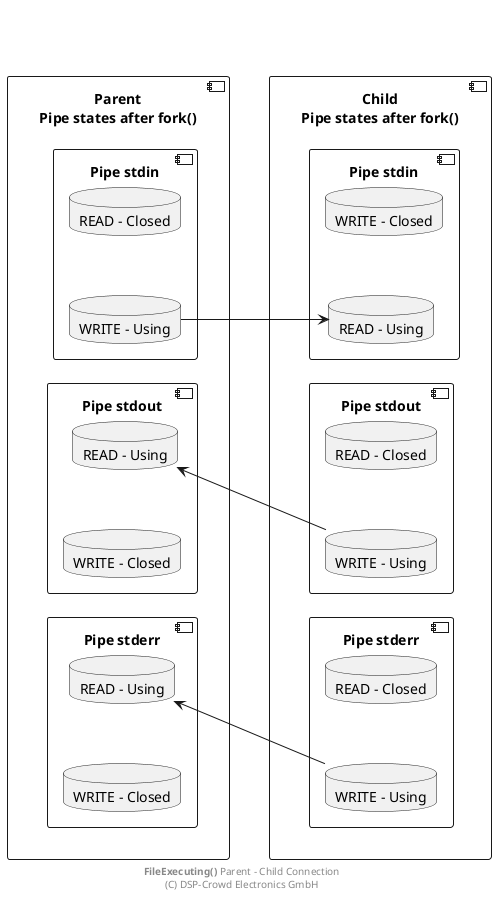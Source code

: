 
@startuml

skinparam backgroundColor #ffffff

component "Parent\nPipe states after fork()" as pa {

  component "Pipe stdin" as pStdIn1 {
    database "READ - Closed" as stdinRdDel
    database "WRITE - Using" as stdinWr
    
    stdinRdDel -[hidden]- stdinWr
  }
  
  component "Pipe stdout" as pStdOut1 {
    database "READ - Using" as stdoutRd
    database "WRITE - Closed" as stdoutWrDel
    
    stdoutRd -[hidden]- stdoutWrDel
  }

  component "Pipe stderr" as pStdErr1 {
    database "READ - Using" as stderrRd
    database "WRITE - Closed" as stderrWrDel
    
    stderrRd -[hidden]- stderrWrDel
  }
  
  stdinWr -[hidden]- stdoutRd
  stdoutWrDel -[hidden]- stderrRd
}

component "Child\nPipe states after fork()" as chld {

  component "Pipe stdin" as pStdIn2 {
    database "READ - Using" as stdinRd
    database "WRITE - Closed" as stdinWrDel
    
    stdinWrDel -[hidden]- stdinRd
  }

  component "Pipe stdout" as pStdOut2 {
    database "WRITE - Using" as stdoutWr
    database "READ - Closed" as stdoutRdDel
    
    stdoutRdDel -[hidden]- stdoutWr
  }
  
  component "Pipe stderr" as pStdErr2 {
    database "WRITE - Using" as stderrWr
    database "READ - Closed" as stderrRdDel
    
    stderrRdDel -[hidden]- stderrWr
  }
  
  stdinRd -[hidden]- stdoutRdDel
  stdoutWr -[hidden]- stderrRdDel
}

pa -[hidden] chld

stdinWr -> stdinRd
stdoutRd <- stdoutWr
stderrRd <- stderrWr


footer **FileExecuting()** Parent - Child Connection\n(C) DSP-Crowd Electronics GmbH

@enduml

